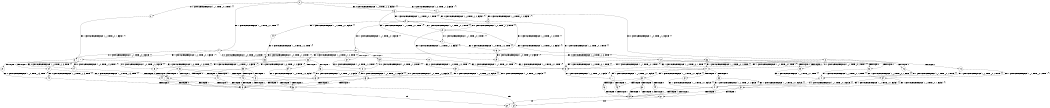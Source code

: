 digraph BCG {
size = "7, 10.5";
center = TRUE;
node [shape = circle];
0 [peripheries = 2];
0 -> 1 [label = "EX !0 !ATOMIC_EXCH_BRANCH (1, +0, TRUE, +1, 3, FALSE) !{}"];
0 -> 2 [label = "EX !1 !ATOMIC_EXCH_BRANCH (1, +1, TRUE, +0, 1, TRUE) !{}"];
0 -> 3 [label = "EX !0 !ATOMIC_EXCH_BRANCH (1, +0, TRUE, +1, 3, FALSE) !{}"];
0 -> 4 [label = "EX !1 !ATOMIC_EXCH_BRANCH (1, +1, TRUE, +0, 1, TRUE) !{}"];
1 -> 5 [label = "EX !0 !ATOMIC_EXCH_BRANCH (1, +0, TRUE, +1, 2, FALSE) !{}"];
2 -> 6 [label = "EX !1 !ATOMIC_EXCH_BRANCH (1, +1, TRUE, +0, 1, FALSE) !{}"];
3 -> 5 [label = "EX !0 !ATOMIC_EXCH_BRANCH (1, +0, TRUE, +1, 2, FALSE) !{}"];
3 -> 7 [label = "EX !1 !ATOMIC_EXCH_BRANCH (1, +1, TRUE, +0, 1, TRUE) !{}"];
3 -> 8 [label = "EX !0 !ATOMIC_EXCH_BRANCH (1, +0, TRUE, +1, 2, FALSE) !{}"];
3 -> 9 [label = "EX !1 !ATOMIC_EXCH_BRANCH (1, +1, TRUE, +0, 1, TRUE) !{}"];
4 -> 6 [label = "EX !1 !ATOMIC_EXCH_BRANCH (1, +1, TRUE, +0, 1, FALSE) !{}"];
4 -> 10 [label = "EX !0 !ATOMIC_EXCH_BRANCH (1, +0, TRUE, +1, 3, TRUE) !{}"];
4 -> 11 [label = "EX !1 !ATOMIC_EXCH_BRANCH (1, +1, TRUE, +0, 1, FALSE) !{}"];
4 -> 12 [label = "EX !0 !ATOMIC_EXCH_BRANCH (1, +0, TRUE, +1, 3, TRUE) !{}"];
5 -> 13 [label = "EX !1 !ATOMIC_EXCH_BRANCH (1, +1, TRUE, +0, 1, TRUE) !{}"];
6 -> 14 [label = "EX !0 !ATOMIC_EXCH_BRANCH (1, +0, TRUE, +1, 3, TRUE) !{}"];
7 -> 15 [label = "EX !0 !ATOMIC_EXCH_BRANCH (1, +0, TRUE, +1, 2, TRUE) !{}"];
8 -> 13 [label = "EX !1 !ATOMIC_EXCH_BRANCH (1, +1, TRUE, +0, 1, TRUE) !{}"];
8 -> 16 [label = "TERMINATE !0"];
8 -> 17 [label = "EX !1 !ATOMIC_EXCH_BRANCH (1, +1, TRUE, +0, 1, TRUE) !{}"];
8 -> 18 [label = "TERMINATE !0"];
9 -> 15 [label = "EX !0 !ATOMIC_EXCH_BRANCH (1, +0, TRUE, +1, 2, TRUE) !{}"];
9 -> 19 [label = "EX !1 !ATOMIC_EXCH_BRANCH (1, +1, TRUE, +0, 1, FALSE) !{}"];
9 -> 20 [label = "EX !0 !ATOMIC_EXCH_BRANCH (1, +0, TRUE, +1, 2, TRUE) !{}"];
9 -> 21 [label = "EX !1 !ATOMIC_EXCH_BRANCH (1, +1, TRUE, +0, 1, FALSE) !{}"];
10 -> 13 [label = "EX !1 !ATOMIC_EXCH_BRANCH (1, +1, TRUE, +0, 1, TRUE) !{}"];
11 -> 14 [label = "EX !0 !ATOMIC_EXCH_BRANCH (1, +0, TRUE, +1, 3, TRUE) !{}"];
11 -> 22 [label = "TERMINATE !1"];
11 -> 23 [label = "EX !0 !ATOMIC_EXCH_BRANCH (1, +0, TRUE, +1, 3, TRUE) !{}"];
11 -> 24 [label = "TERMINATE !1"];
12 -> 13 [label = "EX !1 !ATOMIC_EXCH_BRANCH (1, +1, TRUE, +0, 1, TRUE) !{}"];
12 -> 25 [label = "TERMINATE !0"];
12 -> 17 [label = "EX !1 !ATOMIC_EXCH_BRANCH (1, +1, TRUE, +0, 1, TRUE) !{}"];
12 -> 26 [label = "TERMINATE !0"];
13 -> 27 [label = "EX !1 !ATOMIC_EXCH_BRANCH (1, +1, TRUE, +0, 1, FALSE) !{}"];
14 -> 28 [label = "TERMINATE !0"];
15 -> 29 [label = "EX !0 !ATOMIC_EXCH_BRANCH (1, +0, TRUE, +1, 2, FALSE) !{}"];
16 -> 30 [label = "EX !1 !ATOMIC_EXCH_BRANCH (1, +1, TRUE, +0, 1, TRUE) !{}"];
17 -> 27 [label = "EX !1 !ATOMIC_EXCH_BRANCH (1, +1, TRUE, +0, 1, FALSE) !{}"];
17 -> 31 [label = "TERMINATE !0"];
17 -> 32 [label = "EX !1 !ATOMIC_EXCH_BRANCH (1, +1, TRUE, +0, 1, FALSE) !{}"];
17 -> 33 [label = "TERMINATE !0"];
18 -> 30 [label = "EX !1 !ATOMIC_EXCH_BRANCH (1, +1, TRUE, +0, 1, TRUE) !{}"];
18 -> 34 [label = "EX !1 !ATOMIC_EXCH_BRANCH (1, +1, TRUE, +0, 1, TRUE) !{}"];
19 -> 35 [label = "EX !0 !ATOMIC_EXCH_BRANCH (1, +0, TRUE, +1, 2, TRUE) !{}"];
20 -> 29 [label = "EX !0 !ATOMIC_EXCH_BRANCH (1, +0, TRUE, +1, 2, FALSE) !{}"];
20 -> 7 [label = "EX !1 !ATOMIC_EXCH_BRANCH (1, +1, TRUE, +0, 1, TRUE) !{}"];
20 -> 36 [label = "EX !0 !ATOMIC_EXCH_BRANCH (1, +0, TRUE, +1, 2, FALSE) !{}"];
20 -> 9 [label = "EX !1 !ATOMIC_EXCH_BRANCH (1, +1, TRUE, +0, 1, TRUE) !{}"];
21 -> 35 [label = "EX !0 !ATOMIC_EXCH_BRANCH (1, +0, TRUE, +1, 2, TRUE) !{}"];
21 -> 37 [label = "TERMINATE !1"];
21 -> 38 [label = "EX !0 !ATOMIC_EXCH_BRANCH (1, +0, TRUE, +1, 2, TRUE) !{}"];
21 -> 39 [label = "TERMINATE !1"];
22 -> 40 [label = "EX !0 !ATOMIC_EXCH_BRANCH (1, +0, TRUE, +1, 3, TRUE) !{}"];
23 -> 28 [label = "TERMINATE !0"];
23 -> 41 [label = "TERMINATE !1"];
23 -> 42 [label = "TERMINATE !0"];
23 -> 43 [label = "TERMINATE !1"];
24 -> 40 [label = "EX !0 !ATOMIC_EXCH_BRANCH (1, +0, TRUE, +1, 3, TRUE) !{}"];
24 -> 44 [label = "EX !0 !ATOMIC_EXCH_BRANCH (1, +0, TRUE, +1, 3, TRUE) !{}"];
25 -> 30 [label = "EX !1 !ATOMIC_EXCH_BRANCH (1, +1, TRUE, +0, 1, TRUE) !{}"];
26 -> 30 [label = "EX !1 !ATOMIC_EXCH_BRANCH (1, +1, TRUE, +0, 1, TRUE) !{}"];
26 -> 34 [label = "EX !1 !ATOMIC_EXCH_BRANCH (1, +1, TRUE, +0, 1, TRUE) !{}"];
27 -> 45 [label = "TERMINATE !0"];
28 -> 46 [label = "TERMINATE !1"];
29 -> 13 [label = "EX !1 !ATOMIC_EXCH_BRANCH (1, +1, TRUE, +0, 1, TRUE) !{}"];
30 -> 47 [label = "EX !1 !ATOMIC_EXCH_BRANCH (1, +1, TRUE, +0, 1, FALSE) !{}"];
31 -> 47 [label = "EX !1 !ATOMIC_EXCH_BRANCH (1, +1, TRUE, +0, 1, FALSE) !{}"];
32 -> 45 [label = "TERMINATE !0"];
32 -> 48 [label = "TERMINATE !1"];
32 -> 49 [label = "TERMINATE !0"];
32 -> 50 [label = "TERMINATE !1"];
33 -> 47 [label = "EX !1 !ATOMIC_EXCH_BRANCH (1, +1, TRUE, +0, 1, FALSE) !{}"];
33 -> 51 [label = "EX !1 !ATOMIC_EXCH_BRANCH (1, +1, TRUE, +0, 1, FALSE) !{}"];
34 -> 47 [label = "EX !1 !ATOMIC_EXCH_BRANCH (1, +1, TRUE, +0, 1, FALSE) !{}"];
34 -> 51 [label = "EX !1 !ATOMIC_EXCH_BRANCH (1, +1, TRUE, +0, 1, FALSE) !{}"];
35 -> 52 [label = "EX !0 !ATOMIC_EXCH_BRANCH (1, +0, TRUE, +1, 2, FALSE) !{}"];
36 -> 13 [label = "EX !1 !ATOMIC_EXCH_BRANCH (1, +1, TRUE, +0, 1, TRUE) !{}"];
36 -> 25 [label = "TERMINATE !0"];
36 -> 17 [label = "EX !1 !ATOMIC_EXCH_BRANCH (1, +1, TRUE, +0, 1, TRUE) !{}"];
36 -> 26 [label = "TERMINATE !0"];
37 -> 53 [label = "EX !0 !ATOMIC_EXCH_BRANCH (1, +0, TRUE, +1, 2, TRUE) !{}"];
38 -> 52 [label = "EX !0 !ATOMIC_EXCH_BRANCH (1, +0, TRUE, +1, 2, FALSE) !{}"];
38 -> 54 [label = "TERMINATE !1"];
38 -> 55 [label = "EX !0 !ATOMIC_EXCH_BRANCH (1, +0, TRUE, +1, 2, FALSE) !{}"];
38 -> 56 [label = "TERMINATE !1"];
39 -> 53 [label = "EX !0 !ATOMIC_EXCH_BRANCH (1, +0, TRUE, +1, 2, TRUE) !{}"];
39 -> 57 [label = "EX !0 !ATOMIC_EXCH_BRANCH (1, +0, TRUE, +1, 2, TRUE) !{}"];
40 -> 46 [label = "TERMINATE !0"];
41 -> 46 [label = "TERMINATE !0"];
42 -> 46 [label = "TERMINATE !1"];
42 -> 58 [label = "TERMINATE !1"];
43 -> 46 [label = "TERMINATE !0"];
43 -> 58 [label = "TERMINATE !0"];
44 -> 46 [label = "TERMINATE !0"];
44 -> 58 [label = "TERMINATE !0"];
45 -> 59 [label = "TERMINATE !1"];
46 -> 60 [label = "exit"];
47 -> 59 [label = "TERMINATE !1"];
48 -> 59 [label = "TERMINATE !0"];
49 -> 59 [label = "TERMINATE !1"];
49 -> 61 [label = "TERMINATE !1"];
50 -> 59 [label = "TERMINATE !0"];
50 -> 61 [label = "TERMINATE !0"];
51 -> 59 [label = "TERMINATE !1"];
51 -> 61 [label = "TERMINATE !1"];
52 -> 28 [label = "TERMINATE !0"];
53 -> 62 [label = "EX !0 !ATOMIC_EXCH_BRANCH (1, +0, TRUE, +1, 2, FALSE) !{}"];
54 -> 62 [label = "EX !0 !ATOMIC_EXCH_BRANCH (1, +0, TRUE, +1, 2, FALSE) !{}"];
55 -> 28 [label = "TERMINATE !0"];
55 -> 41 [label = "TERMINATE !1"];
55 -> 42 [label = "TERMINATE !0"];
55 -> 43 [label = "TERMINATE !1"];
56 -> 62 [label = "EX !0 !ATOMIC_EXCH_BRANCH (1, +0, TRUE, +1, 2, FALSE) !{}"];
56 -> 63 [label = "EX !0 !ATOMIC_EXCH_BRANCH (1, +0, TRUE, +1, 2, FALSE) !{}"];
57 -> 62 [label = "EX !0 !ATOMIC_EXCH_BRANCH (1, +0, TRUE, +1, 2, FALSE) !{}"];
57 -> 63 [label = "EX !0 !ATOMIC_EXCH_BRANCH (1, +0, TRUE, +1, 2, FALSE) !{}"];
58 -> 64 [label = "exit"];
59 -> 60 [label = "exit"];
61 -> 64 [label = "exit"];
62 -> 46 [label = "TERMINATE !0"];
63 -> 46 [label = "TERMINATE !0"];
63 -> 58 [label = "TERMINATE !0"];
}
